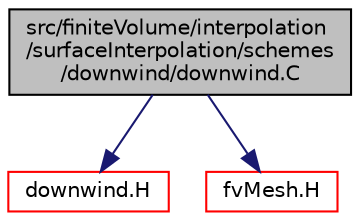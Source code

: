 digraph "src/finiteVolume/interpolation/surfaceInterpolation/schemes/downwind/downwind.C"
{
  bgcolor="transparent";
  edge [fontname="Helvetica",fontsize="10",labelfontname="Helvetica",labelfontsize="10"];
  node [fontname="Helvetica",fontsize="10",shape=record];
  Node0 [label="src/finiteVolume/interpolation\l/surfaceInterpolation/schemes\l/downwind/downwind.C",height=0.2,width=0.4,color="black", fillcolor="grey75", style="filled", fontcolor="black"];
  Node0 -> Node1 [color="midnightblue",fontsize="10",style="solid",fontname="Helvetica"];
  Node1 [label="downwind.H",height=0.2,width=0.4,color="red",URL="$a04340.html"];
  Node0 -> Node194 [color="midnightblue",fontsize="10",style="solid",fontname="Helvetica"];
  Node194 [label="fvMesh.H",height=0.2,width=0.4,color="red",URL="$a03719.html"];
}
